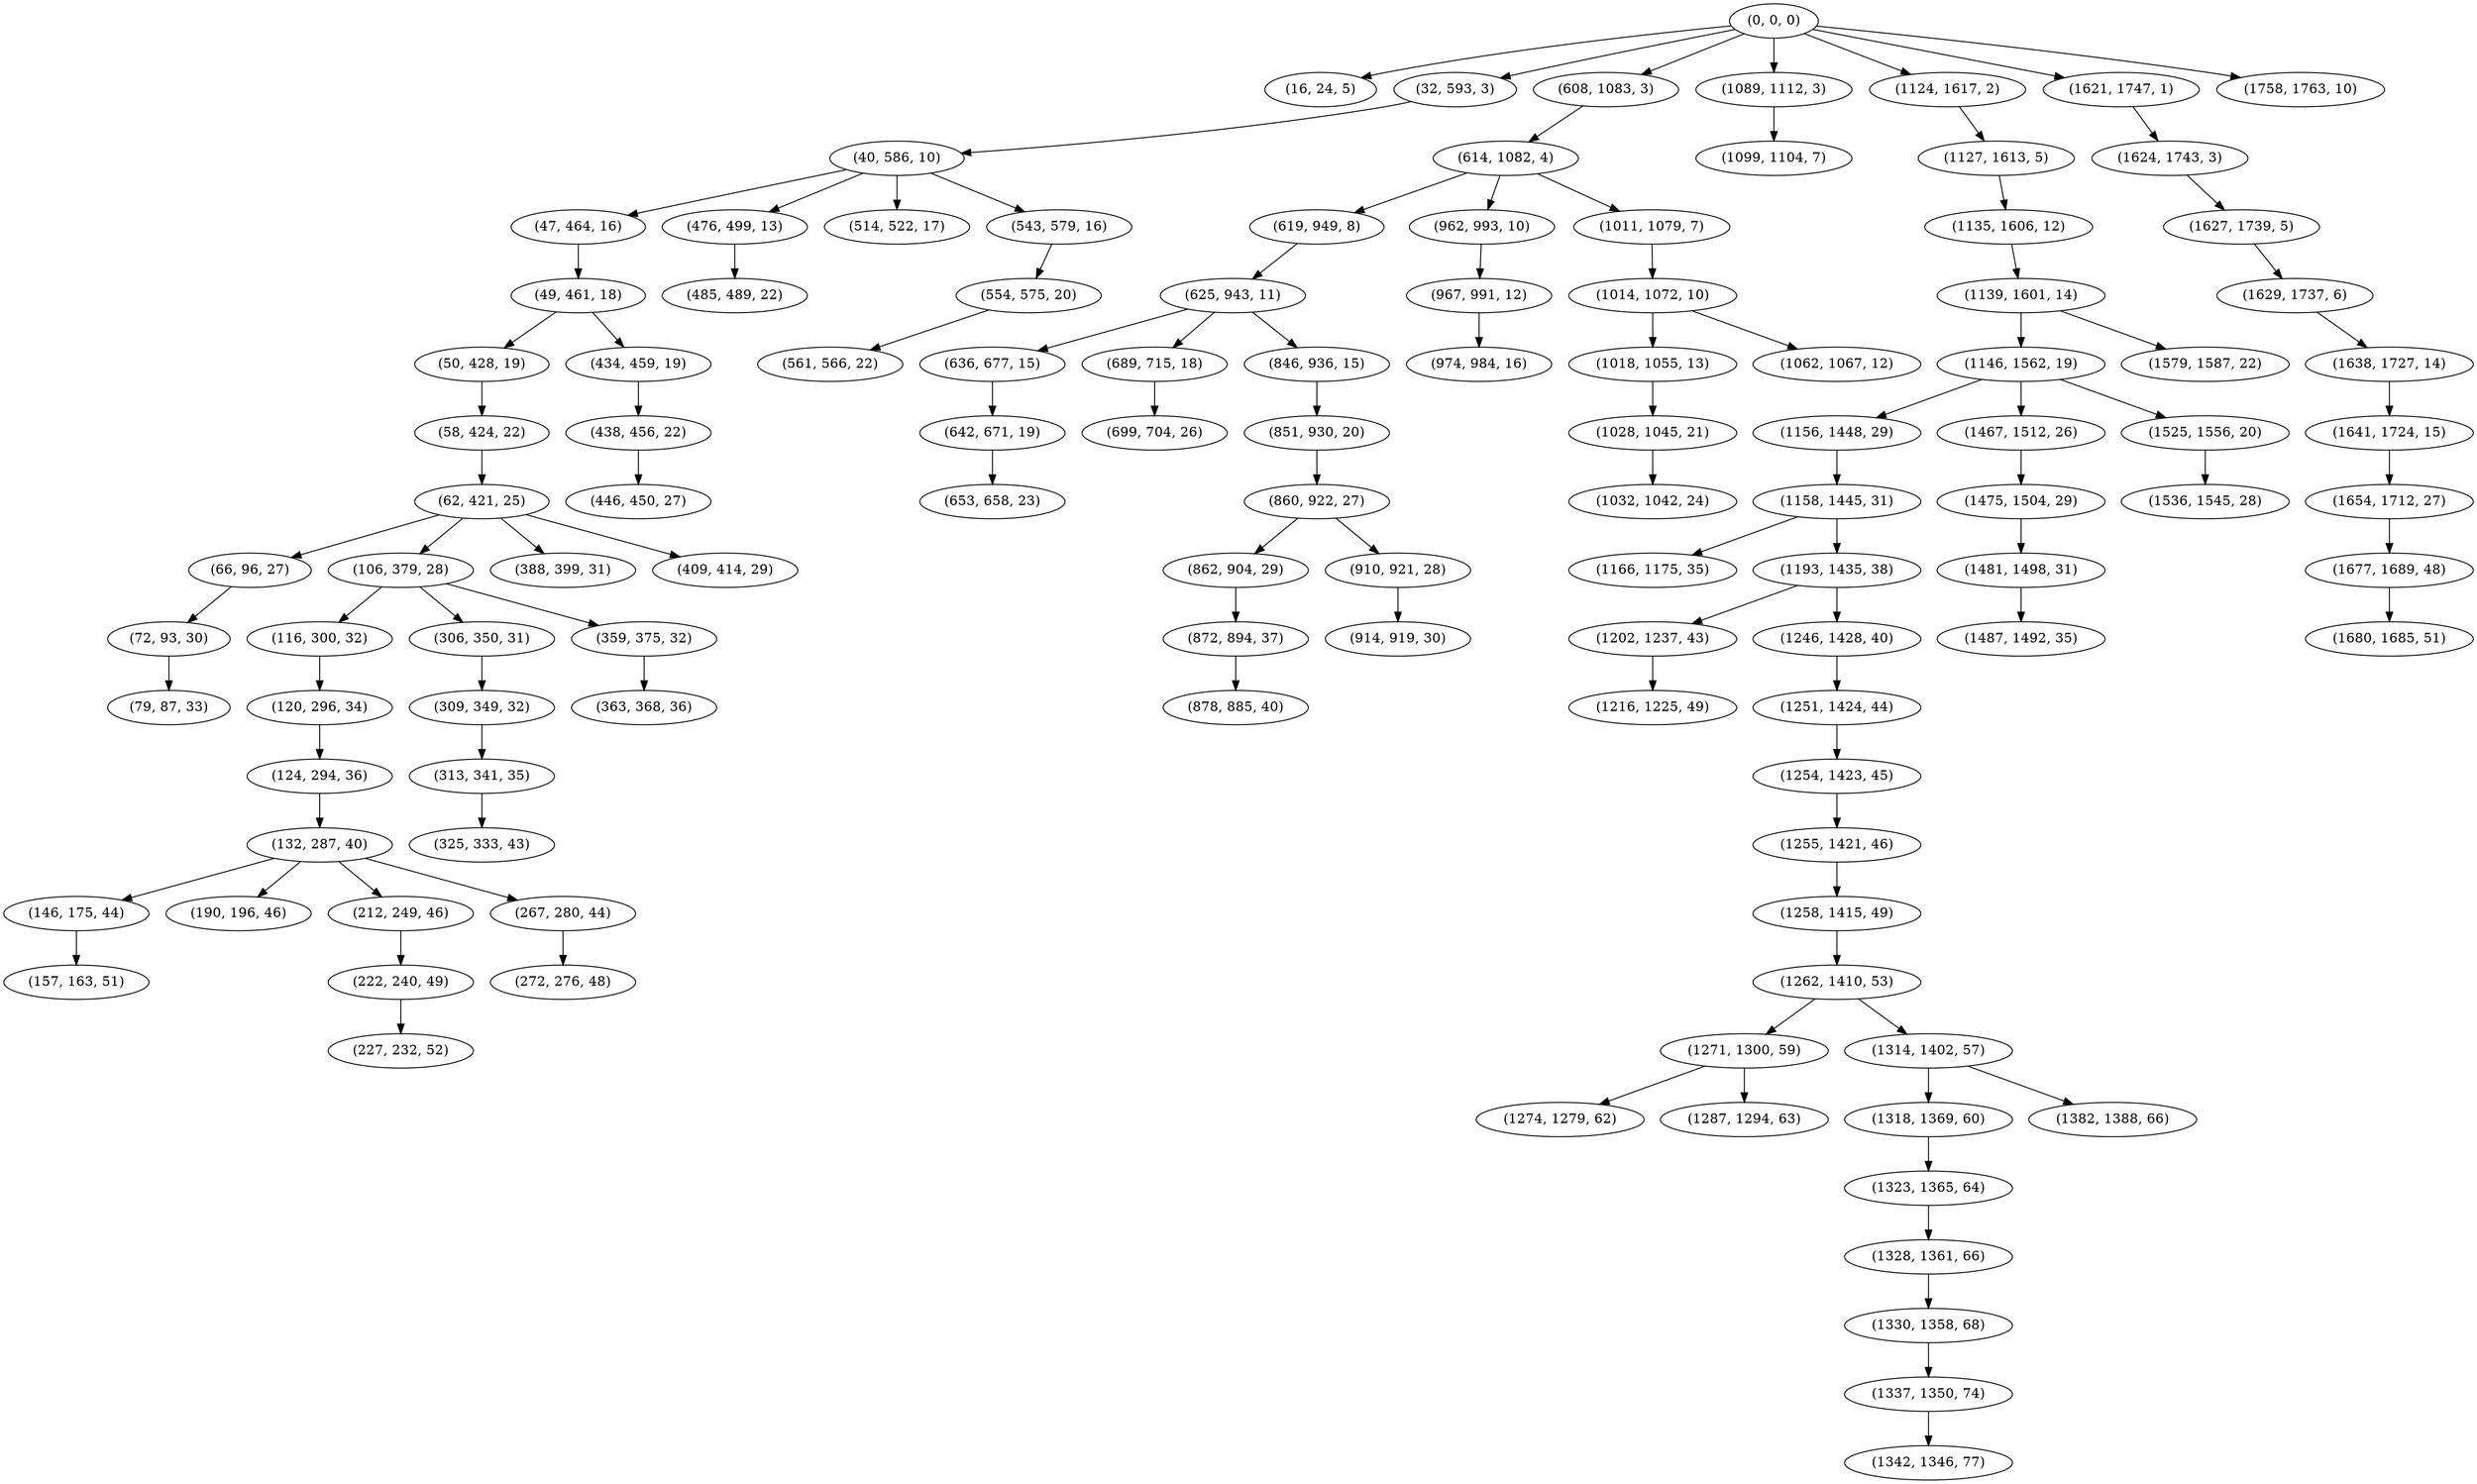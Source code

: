 digraph tree {
    "(0, 0, 0)";
    "(16, 24, 5)";
    "(32, 593, 3)";
    "(40, 586, 10)";
    "(47, 464, 16)";
    "(49, 461, 18)";
    "(50, 428, 19)";
    "(58, 424, 22)";
    "(62, 421, 25)";
    "(66, 96, 27)";
    "(72, 93, 30)";
    "(79, 87, 33)";
    "(106, 379, 28)";
    "(116, 300, 32)";
    "(120, 296, 34)";
    "(124, 294, 36)";
    "(132, 287, 40)";
    "(146, 175, 44)";
    "(157, 163, 51)";
    "(190, 196, 46)";
    "(212, 249, 46)";
    "(222, 240, 49)";
    "(227, 232, 52)";
    "(267, 280, 44)";
    "(272, 276, 48)";
    "(306, 350, 31)";
    "(309, 349, 32)";
    "(313, 341, 35)";
    "(325, 333, 43)";
    "(359, 375, 32)";
    "(363, 368, 36)";
    "(388, 399, 31)";
    "(409, 414, 29)";
    "(434, 459, 19)";
    "(438, 456, 22)";
    "(446, 450, 27)";
    "(476, 499, 13)";
    "(485, 489, 22)";
    "(514, 522, 17)";
    "(543, 579, 16)";
    "(554, 575, 20)";
    "(561, 566, 22)";
    "(608, 1083, 3)";
    "(614, 1082, 4)";
    "(619, 949, 8)";
    "(625, 943, 11)";
    "(636, 677, 15)";
    "(642, 671, 19)";
    "(653, 658, 23)";
    "(689, 715, 18)";
    "(699, 704, 26)";
    "(846, 936, 15)";
    "(851, 930, 20)";
    "(860, 922, 27)";
    "(862, 904, 29)";
    "(872, 894, 37)";
    "(878, 885, 40)";
    "(910, 921, 28)";
    "(914, 919, 30)";
    "(962, 993, 10)";
    "(967, 991, 12)";
    "(974, 984, 16)";
    "(1011, 1079, 7)";
    "(1014, 1072, 10)";
    "(1018, 1055, 13)";
    "(1028, 1045, 21)";
    "(1032, 1042, 24)";
    "(1062, 1067, 12)";
    "(1089, 1112, 3)";
    "(1099, 1104, 7)";
    "(1124, 1617, 2)";
    "(1127, 1613, 5)";
    "(1135, 1606, 12)";
    "(1139, 1601, 14)";
    "(1146, 1562, 19)";
    "(1156, 1448, 29)";
    "(1158, 1445, 31)";
    "(1166, 1175, 35)";
    "(1193, 1435, 38)";
    "(1202, 1237, 43)";
    "(1216, 1225, 49)";
    "(1246, 1428, 40)";
    "(1251, 1424, 44)";
    "(1254, 1423, 45)";
    "(1255, 1421, 46)";
    "(1258, 1415, 49)";
    "(1262, 1410, 53)";
    "(1271, 1300, 59)";
    "(1274, 1279, 62)";
    "(1287, 1294, 63)";
    "(1314, 1402, 57)";
    "(1318, 1369, 60)";
    "(1323, 1365, 64)";
    "(1328, 1361, 66)";
    "(1330, 1358, 68)";
    "(1337, 1350, 74)";
    "(1342, 1346, 77)";
    "(1382, 1388, 66)";
    "(1467, 1512, 26)";
    "(1475, 1504, 29)";
    "(1481, 1498, 31)";
    "(1487, 1492, 35)";
    "(1525, 1556, 20)";
    "(1536, 1545, 28)";
    "(1579, 1587, 22)";
    "(1621, 1747, 1)";
    "(1624, 1743, 3)";
    "(1627, 1739, 5)";
    "(1629, 1737, 6)";
    "(1638, 1727, 14)";
    "(1641, 1724, 15)";
    "(1654, 1712, 27)";
    "(1677, 1689, 48)";
    "(1680, 1685, 51)";
    "(1758, 1763, 10)";
    "(0, 0, 0)" -> "(16, 24, 5)";
    "(0, 0, 0)" -> "(32, 593, 3)";
    "(0, 0, 0)" -> "(608, 1083, 3)";
    "(0, 0, 0)" -> "(1089, 1112, 3)";
    "(0, 0, 0)" -> "(1124, 1617, 2)";
    "(0, 0, 0)" -> "(1621, 1747, 1)";
    "(0, 0, 0)" -> "(1758, 1763, 10)";
    "(32, 593, 3)" -> "(40, 586, 10)";
    "(40, 586, 10)" -> "(47, 464, 16)";
    "(40, 586, 10)" -> "(476, 499, 13)";
    "(40, 586, 10)" -> "(514, 522, 17)";
    "(40, 586, 10)" -> "(543, 579, 16)";
    "(47, 464, 16)" -> "(49, 461, 18)";
    "(49, 461, 18)" -> "(50, 428, 19)";
    "(49, 461, 18)" -> "(434, 459, 19)";
    "(50, 428, 19)" -> "(58, 424, 22)";
    "(58, 424, 22)" -> "(62, 421, 25)";
    "(62, 421, 25)" -> "(66, 96, 27)";
    "(62, 421, 25)" -> "(106, 379, 28)";
    "(62, 421, 25)" -> "(388, 399, 31)";
    "(62, 421, 25)" -> "(409, 414, 29)";
    "(66, 96, 27)" -> "(72, 93, 30)";
    "(72, 93, 30)" -> "(79, 87, 33)";
    "(106, 379, 28)" -> "(116, 300, 32)";
    "(106, 379, 28)" -> "(306, 350, 31)";
    "(106, 379, 28)" -> "(359, 375, 32)";
    "(116, 300, 32)" -> "(120, 296, 34)";
    "(120, 296, 34)" -> "(124, 294, 36)";
    "(124, 294, 36)" -> "(132, 287, 40)";
    "(132, 287, 40)" -> "(146, 175, 44)";
    "(132, 287, 40)" -> "(190, 196, 46)";
    "(132, 287, 40)" -> "(212, 249, 46)";
    "(132, 287, 40)" -> "(267, 280, 44)";
    "(146, 175, 44)" -> "(157, 163, 51)";
    "(212, 249, 46)" -> "(222, 240, 49)";
    "(222, 240, 49)" -> "(227, 232, 52)";
    "(267, 280, 44)" -> "(272, 276, 48)";
    "(306, 350, 31)" -> "(309, 349, 32)";
    "(309, 349, 32)" -> "(313, 341, 35)";
    "(313, 341, 35)" -> "(325, 333, 43)";
    "(359, 375, 32)" -> "(363, 368, 36)";
    "(434, 459, 19)" -> "(438, 456, 22)";
    "(438, 456, 22)" -> "(446, 450, 27)";
    "(476, 499, 13)" -> "(485, 489, 22)";
    "(543, 579, 16)" -> "(554, 575, 20)";
    "(554, 575, 20)" -> "(561, 566, 22)";
    "(608, 1083, 3)" -> "(614, 1082, 4)";
    "(614, 1082, 4)" -> "(619, 949, 8)";
    "(614, 1082, 4)" -> "(962, 993, 10)";
    "(614, 1082, 4)" -> "(1011, 1079, 7)";
    "(619, 949, 8)" -> "(625, 943, 11)";
    "(625, 943, 11)" -> "(636, 677, 15)";
    "(625, 943, 11)" -> "(689, 715, 18)";
    "(625, 943, 11)" -> "(846, 936, 15)";
    "(636, 677, 15)" -> "(642, 671, 19)";
    "(642, 671, 19)" -> "(653, 658, 23)";
    "(689, 715, 18)" -> "(699, 704, 26)";
    "(846, 936, 15)" -> "(851, 930, 20)";
    "(851, 930, 20)" -> "(860, 922, 27)";
    "(860, 922, 27)" -> "(862, 904, 29)";
    "(860, 922, 27)" -> "(910, 921, 28)";
    "(862, 904, 29)" -> "(872, 894, 37)";
    "(872, 894, 37)" -> "(878, 885, 40)";
    "(910, 921, 28)" -> "(914, 919, 30)";
    "(962, 993, 10)" -> "(967, 991, 12)";
    "(967, 991, 12)" -> "(974, 984, 16)";
    "(1011, 1079, 7)" -> "(1014, 1072, 10)";
    "(1014, 1072, 10)" -> "(1018, 1055, 13)";
    "(1014, 1072, 10)" -> "(1062, 1067, 12)";
    "(1018, 1055, 13)" -> "(1028, 1045, 21)";
    "(1028, 1045, 21)" -> "(1032, 1042, 24)";
    "(1089, 1112, 3)" -> "(1099, 1104, 7)";
    "(1124, 1617, 2)" -> "(1127, 1613, 5)";
    "(1127, 1613, 5)" -> "(1135, 1606, 12)";
    "(1135, 1606, 12)" -> "(1139, 1601, 14)";
    "(1139, 1601, 14)" -> "(1146, 1562, 19)";
    "(1139, 1601, 14)" -> "(1579, 1587, 22)";
    "(1146, 1562, 19)" -> "(1156, 1448, 29)";
    "(1146, 1562, 19)" -> "(1467, 1512, 26)";
    "(1146, 1562, 19)" -> "(1525, 1556, 20)";
    "(1156, 1448, 29)" -> "(1158, 1445, 31)";
    "(1158, 1445, 31)" -> "(1166, 1175, 35)";
    "(1158, 1445, 31)" -> "(1193, 1435, 38)";
    "(1193, 1435, 38)" -> "(1202, 1237, 43)";
    "(1193, 1435, 38)" -> "(1246, 1428, 40)";
    "(1202, 1237, 43)" -> "(1216, 1225, 49)";
    "(1246, 1428, 40)" -> "(1251, 1424, 44)";
    "(1251, 1424, 44)" -> "(1254, 1423, 45)";
    "(1254, 1423, 45)" -> "(1255, 1421, 46)";
    "(1255, 1421, 46)" -> "(1258, 1415, 49)";
    "(1258, 1415, 49)" -> "(1262, 1410, 53)";
    "(1262, 1410, 53)" -> "(1271, 1300, 59)";
    "(1262, 1410, 53)" -> "(1314, 1402, 57)";
    "(1271, 1300, 59)" -> "(1274, 1279, 62)";
    "(1271, 1300, 59)" -> "(1287, 1294, 63)";
    "(1314, 1402, 57)" -> "(1318, 1369, 60)";
    "(1314, 1402, 57)" -> "(1382, 1388, 66)";
    "(1318, 1369, 60)" -> "(1323, 1365, 64)";
    "(1323, 1365, 64)" -> "(1328, 1361, 66)";
    "(1328, 1361, 66)" -> "(1330, 1358, 68)";
    "(1330, 1358, 68)" -> "(1337, 1350, 74)";
    "(1337, 1350, 74)" -> "(1342, 1346, 77)";
    "(1467, 1512, 26)" -> "(1475, 1504, 29)";
    "(1475, 1504, 29)" -> "(1481, 1498, 31)";
    "(1481, 1498, 31)" -> "(1487, 1492, 35)";
    "(1525, 1556, 20)" -> "(1536, 1545, 28)";
    "(1621, 1747, 1)" -> "(1624, 1743, 3)";
    "(1624, 1743, 3)" -> "(1627, 1739, 5)";
    "(1627, 1739, 5)" -> "(1629, 1737, 6)";
    "(1629, 1737, 6)" -> "(1638, 1727, 14)";
    "(1638, 1727, 14)" -> "(1641, 1724, 15)";
    "(1641, 1724, 15)" -> "(1654, 1712, 27)";
    "(1654, 1712, 27)" -> "(1677, 1689, 48)";
    "(1677, 1689, 48)" -> "(1680, 1685, 51)";
}
